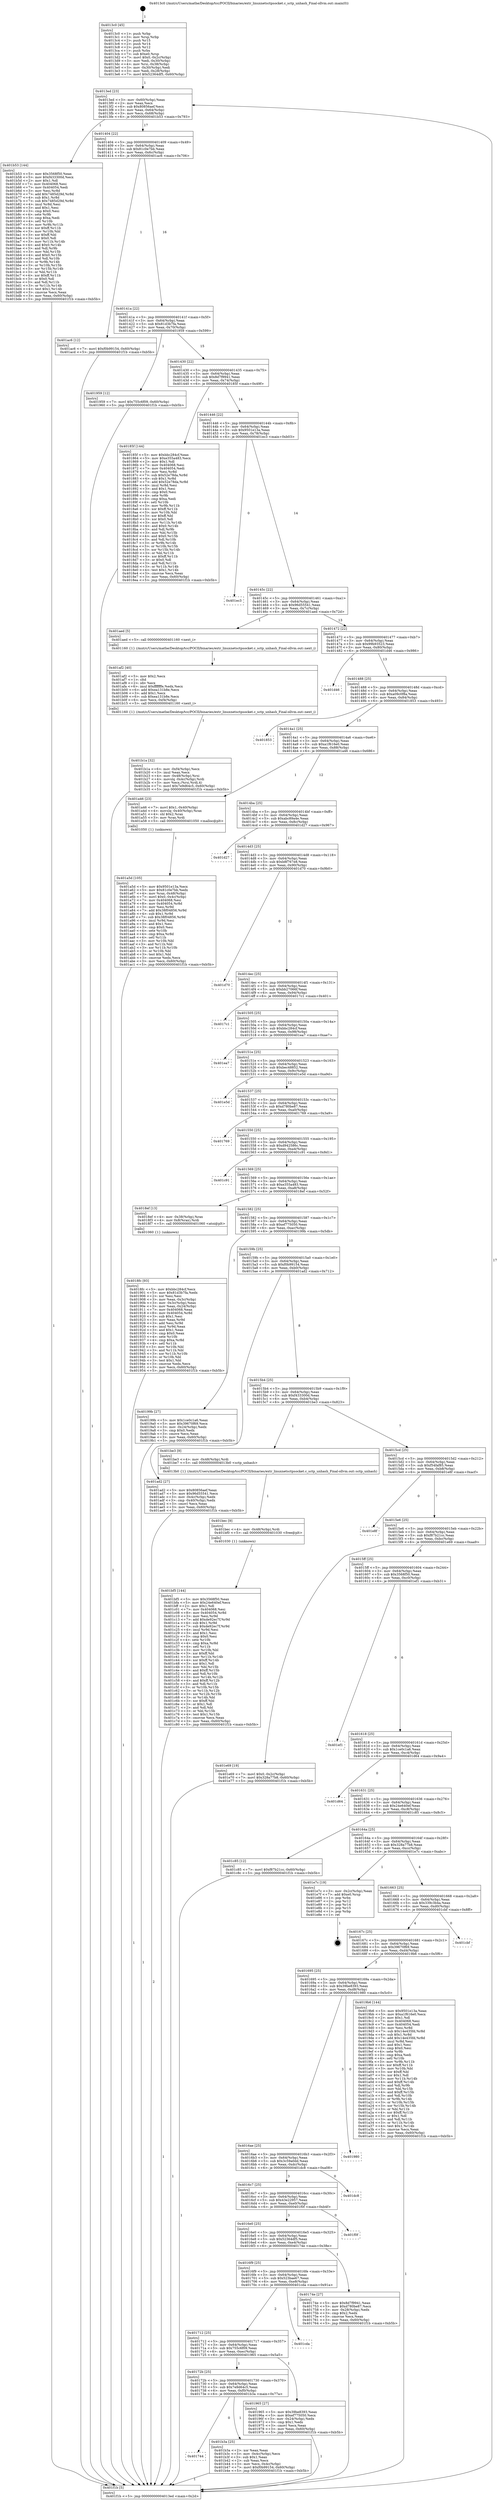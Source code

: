 digraph "0x4013c0" {
  label = "0x4013c0 (/mnt/c/Users/mathe/Desktop/tcc/POCII/binaries/extr_linuxnetsctpsocket.c_sctp_unhash_Final-ollvm.out::main(0))"
  labelloc = "t"
  node[shape=record]

  Entry [label="",width=0.3,height=0.3,shape=circle,fillcolor=black,style=filled]
  "0x4013ed" [label="{
     0x4013ed [23]\l
     | [instrs]\l
     &nbsp;&nbsp;0x4013ed \<+3\>: mov -0x60(%rbp),%eax\l
     &nbsp;&nbsp;0x4013f0 \<+2\>: mov %eax,%ecx\l
     &nbsp;&nbsp;0x4013f2 \<+6\>: sub $0x80856aef,%ecx\l
     &nbsp;&nbsp;0x4013f8 \<+3\>: mov %eax,-0x64(%rbp)\l
     &nbsp;&nbsp;0x4013fb \<+3\>: mov %ecx,-0x68(%rbp)\l
     &nbsp;&nbsp;0x4013fe \<+6\>: je 0000000000401b53 \<main+0x793\>\l
  }"]
  "0x401b53" [label="{
     0x401b53 [144]\l
     | [instrs]\l
     &nbsp;&nbsp;0x401b53 \<+5\>: mov $0x3568f50,%eax\l
     &nbsp;&nbsp;0x401b58 \<+5\>: mov $0xf433300d,%ecx\l
     &nbsp;&nbsp;0x401b5d \<+2\>: mov $0x1,%dl\l
     &nbsp;&nbsp;0x401b5f \<+7\>: mov 0x404068,%esi\l
     &nbsp;&nbsp;0x401b66 \<+7\>: mov 0x404054,%edi\l
     &nbsp;&nbsp;0x401b6d \<+3\>: mov %esi,%r8d\l
     &nbsp;&nbsp;0x401b70 \<+7\>: add $0x7485d29d,%r8d\l
     &nbsp;&nbsp;0x401b77 \<+4\>: sub $0x1,%r8d\l
     &nbsp;&nbsp;0x401b7b \<+7\>: sub $0x7485d29d,%r8d\l
     &nbsp;&nbsp;0x401b82 \<+4\>: imul %r8d,%esi\l
     &nbsp;&nbsp;0x401b86 \<+3\>: and $0x1,%esi\l
     &nbsp;&nbsp;0x401b89 \<+3\>: cmp $0x0,%esi\l
     &nbsp;&nbsp;0x401b8c \<+4\>: sete %r9b\l
     &nbsp;&nbsp;0x401b90 \<+3\>: cmp $0xa,%edi\l
     &nbsp;&nbsp;0x401b93 \<+4\>: setl %r10b\l
     &nbsp;&nbsp;0x401b97 \<+3\>: mov %r9b,%r11b\l
     &nbsp;&nbsp;0x401b9a \<+4\>: xor $0xff,%r11b\l
     &nbsp;&nbsp;0x401b9e \<+3\>: mov %r10b,%bl\l
     &nbsp;&nbsp;0x401ba1 \<+3\>: xor $0xff,%bl\l
     &nbsp;&nbsp;0x401ba4 \<+3\>: xor $0x0,%dl\l
     &nbsp;&nbsp;0x401ba7 \<+3\>: mov %r11b,%r14b\l
     &nbsp;&nbsp;0x401baa \<+4\>: and $0x0,%r14b\l
     &nbsp;&nbsp;0x401bae \<+3\>: and %dl,%r9b\l
     &nbsp;&nbsp;0x401bb1 \<+3\>: mov %bl,%r15b\l
     &nbsp;&nbsp;0x401bb4 \<+4\>: and $0x0,%r15b\l
     &nbsp;&nbsp;0x401bb8 \<+3\>: and %dl,%r10b\l
     &nbsp;&nbsp;0x401bbb \<+3\>: or %r9b,%r14b\l
     &nbsp;&nbsp;0x401bbe \<+3\>: or %r10b,%r15b\l
     &nbsp;&nbsp;0x401bc1 \<+3\>: xor %r15b,%r14b\l
     &nbsp;&nbsp;0x401bc4 \<+3\>: or %bl,%r11b\l
     &nbsp;&nbsp;0x401bc7 \<+4\>: xor $0xff,%r11b\l
     &nbsp;&nbsp;0x401bcb \<+3\>: or $0x0,%dl\l
     &nbsp;&nbsp;0x401bce \<+3\>: and %dl,%r11b\l
     &nbsp;&nbsp;0x401bd1 \<+3\>: or %r11b,%r14b\l
     &nbsp;&nbsp;0x401bd4 \<+4\>: test $0x1,%r14b\l
     &nbsp;&nbsp;0x401bd8 \<+3\>: cmovne %ecx,%eax\l
     &nbsp;&nbsp;0x401bdb \<+3\>: mov %eax,-0x60(%rbp)\l
     &nbsp;&nbsp;0x401bde \<+5\>: jmp 0000000000401f1b \<main+0xb5b\>\l
  }"]
  "0x401404" [label="{
     0x401404 [22]\l
     | [instrs]\l
     &nbsp;&nbsp;0x401404 \<+5\>: jmp 0000000000401409 \<main+0x49\>\l
     &nbsp;&nbsp;0x401409 \<+3\>: mov -0x64(%rbp),%eax\l
     &nbsp;&nbsp;0x40140c \<+5\>: sub $0x81c0e7bb,%eax\l
     &nbsp;&nbsp;0x401411 \<+3\>: mov %eax,-0x6c(%rbp)\l
     &nbsp;&nbsp;0x401414 \<+6\>: je 0000000000401ac6 \<main+0x706\>\l
  }"]
  Exit [label="",width=0.3,height=0.3,shape=circle,fillcolor=black,style=filled,peripheries=2]
  "0x401ac6" [label="{
     0x401ac6 [12]\l
     | [instrs]\l
     &nbsp;&nbsp;0x401ac6 \<+7\>: movl $0xf0b99154,-0x60(%rbp)\l
     &nbsp;&nbsp;0x401acd \<+5\>: jmp 0000000000401f1b \<main+0xb5b\>\l
  }"]
  "0x40141a" [label="{
     0x40141a [22]\l
     | [instrs]\l
     &nbsp;&nbsp;0x40141a \<+5\>: jmp 000000000040141f \<main+0x5f\>\l
     &nbsp;&nbsp;0x40141f \<+3\>: mov -0x64(%rbp),%eax\l
     &nbsp;&nbsp;0x401422 \<+5\>: sub $0x81d3b7fa,%eax\l
     &nbsp;&nbsp;0x401427 \<+3\>: mov %eax,-0x70(%rbp)\l
     &nbsp;&nbsp;0x40142a \<+6\>: je 0000000000401959 \<main+0x599\>\l
  }"]
  "0x401bf5" [label="{
     0x401bf5 [144]\l
     | [instrs]\l
     &nbsp;&nbsp;0x401bf5 \<+5\>: mov $0x3568f50,%eax\l
     &nbsp;&nbsp;0x401bfa \<+5\>: mov $0x24e640ef,%ecx\l
     &nbsp;&nbsp;0x401bff \<+2\>: mov $0x1,%dl\l
     &nbsp;&nbsp;0x401c01 \<+7\>: mov 0x404068,%esi\l
     &nbsp;&nbsp;0x401c08 \<+8\>: mov 0x404054,%r8d\l
     &nbsp;&nbsp;0x401c10 \<+3\>: mov %esi,%r9d\l
     &nbsp;&nbsp;0x401c13 \<+7\>: add $0xde92ec7f,%r9d\l
     &nbsp;&nbsp;0x401c1a \<+4\>: sub $0x1,%r9d\l
     &nbsp;&nbsp;0x401c1e \<+7\>: sub $0xde92ec7f,%r9d\l
     &nbsp;&nbsp;0x401c25 \<+4\>: imul %r9d,%esi\l
     &nbsp;&nbsp;0x401c29 \<+3\>: and $0x1,%esi\l
     &nbsp;&nbsp;0x401c2c \<+3\>: cmp $0x0,%esi\l
     &nbsp;&nbsp;0x401c2f \<+4\>: sete %r10b\l
     &nbsp;&nbsp;0x401c33 \<+4\>: cmp $0xa,%r8d\l
     &nbsp;&nbsp;0x401c37 \<+4\>: setl %r11b\l
     &nbsp;&nbsp;0x401c3b \<+3\>: mov %r10b,%bl\l
     &nbsp;&nbsp;0x401c3e \<+3\>: xor $0xff,%bl\l
     &nbsp;&nbsp;0x401c41 \<+3\>: mov %r11b,%r14b\l
     &nbsp;&nbsp;0x401c44 \<+4\>: xor $0xff,%r14b\l
     &nbsp;&nbsp;0x401c48 \<+3\>: xor $0x1,%dl\l
     &nbsp;&nbsp;0x401c4b \<+3\>: mov %bl,%r15b\l
     &nbsp;&nbsp;0x401c4e \<+4\>: and $0xff,%r15b\l
     &nbsp;&nbsp;0x401c52 \<+3\>: and %dl,%r10b\l
     &nbsp;&nbsp;0x401c55 \<+3\>: mov %r14b,%r12b\l
     &nbsp;&nbsp;0x401c58 \<+4\>: and $0xff,%r12b\l
     &nbsp;&nbsp;0x401c5c \<+3\>: and %dl,%r11b\l
     &nbsp;&nbsp;0x401c5f \<+3\>: or %r10b,%r15b\l
     &nbsp;&nbsp;0x401c62 \<+3\>: or %r11b,%r12b\l
     &nbsp;&nbsp;0x401c65 \<+3\>: xor %r12b,%r15b\l
     &nbsp;&nbsp;0x401c68 \<+3\>: or %r14b,%bl\l
     &nbsp;&nbsp;0x401c6b \<+3\>: xor $0xff,%bl\l
     &nbsp;&nbsp;0x401c6e \<+3\>: or $0x1,%dl\l
     &nbsp;&nbsp;0x401c71 \<+2\>: and %dl,%bl\l
     &nbsp;&nbsp;0x401c73 \<+3\>: or %bl,%r15b\l
     &nbsp;&nbsp;0x401c76 \<+4\>: test $0x1,%r15b\l
     &nbsp;&nbsp;0x401c7a \<+3\>: cmovne %ecx,%eax\l
     &nbsp;&nbsp;0x401c7d \<+3\>: mov %eax,-0x60(%rbp)\l
     &nbsp;&nbsp;0x401c80 \<+5\>: jmp 0000000000401f1b \<main+0xb5b\>\l
  }"]
  "0x401959" [label="{
     0x401959 [12]\l
     | [instrs]\l
     &nbsp;&nbsp;0x401959 \<+7\>: movl $0x755c6f09,-0x60(%rbp)\l
     &nbsp;&nbsp;0x401960 \<+5\>: jmp 0000000000401f1b \<main+0xb5b\>\l
  }"]
  "0x401430" [label="{
     0x401430 [22]\l
     | [instrs]\l
     &nbsp;&nbsp;0x401430 \<+5\>: jmp 0000000000401435 \<main+0x75\>\l
     &nbsp;&nbsp;0x401435 \<+3\>: mov -0x64(%rbp),%eax\l
     &nbsp;&nbsp;0x401438 \<+5\>: sub $0x8d7f9941,%eax\l
     &nbsp;&nbsp;0x40143d \<+3\>: mov %eax,-0x74(%rbp)\l
     &nbsp;&nbsp;0x401440 \<+6\>: je 000000000040185f \<main+0x49f\>\l
  }"]
  "0x401bec" [label="{
     0x401bec [9]\l
     | [instrs]\l
     &nbsp;&nbsp;0x401bec \<+4\>: mov -0x48(%rbp),%rdi\l
     &nbsp;&nbsp;0x401bf0 \<+5\>: call 0000000000401030 \<free@plt\>\l
     | [calls]\l
     &nbsp;&nbsp;0x401030 \{1\} (unknown)\l
  }"]
  "0x40185f" [label="{
     0x40185f [144]\l
     | [instrs]\l
     &nbsp;&nbsp;0x40185f \<+5\>: mov $0xbbc284cf,%eax\l
     &nbsp;&nbsp;0x401864 \<+5\>: mov $0xe355a483,%ecx\l
     &nbsp;&nbsp;0x401869 \<+2\>: mov $0x1,%dl\l
     &nbsp;&nbsp;0x40186b \<+7\>: mov 0x404068,%esi\l
     &nbsp;&nbsp;0x401872 \<+7\>: mov 0x404054,%edi\l
     &nbsp;&nbsp;0x401879 \<+3\>: mov %esi,%r8d\l
     &nbsp;&nbsp;0x40187c \<+7\>: sub $0x52e78da,%r8d\l
     &nbsp;&nbsp;0x401883 \<+4\>: sub $0x1,%r8d\l
     &nbsp;&nbsp;0x401887 \<+7\>: add $0x52e78da,%r8d\l
     &nbsp;&nbsp;0x40188e \<+4\>: imul %r8d,%esi\l
     &nbsp;&nbsp;0x401892 \<+3\>: and $0x1,%esi\l
     &nbsp;&nbsp;0x401895 \<+3\>: cmp $0x0,%esi\l
     &nbsp;&nbsp;0x401898 \<+4\>: sete %r9b\l
     &nbsp;&nbsp;0x40189c \<+3\>: cmp $0xa,%edi\l
     &nbsp;&nbsp;0x40189f \<+4\>: setl %r10b\l
     &nbsp;&nbsp;0x4018a3 \<+3\>: mov %r9b,%r11b\l
     &nbsp;&nbsp;0x4018a6 \<+4\>: xor $0xff,%r11b\l
     &nbsp;&nbsp;0x4018aa \<+3\>: mov %r10b,%bl\l
     &nbsp;&nbsp;0x4018ad \<+3\>: xor $0xff,%bl\l
     &nbsp;&nbsp;0x4018b0 \<+3\>: xor $0x0,%dl\l
     &nbsp;&nbsp;0x4018b3 \<+3\>: mov %r11b,%r14b\l
     &nbsp;&nbsp;0x4018b6 \<+4\>: and $0x0,%r14b\l
     &nbsp;&nbsp;0x4018ba \<+3\>: and %dl,%r9b\l
     &nbsp;&nbsp;0x4018bd \<+3\>: mov %bl,%r15b\l
     &nbsp;&nbsp;0x4018c0 \<+4\>: and $0x0,%r15b\l
     &nbsp;&nbsp;0x4018c4 \<+3\>: and %dl,%r10b\l
     &nbsp;&nbsp;0x4018c7 \<+3\>: or %r9b,%r14b\l
     &nbsp;&nbsp;0x4018ca \<+3\>: or %r10b,%r15b\l
     &nbsp;&nbsp;0x4018cd \<+3\>: xor %r15b,%r14b\l
     &nbsp;&nbsp;0x4018d0 \<+3\>: or %bl,%r11b\l
     &nbsp;&nbsp;0x4018d3 \<+4\>: xor $0xff,%r11b\l
     &nbsp;&nbsp;0x4018d7 \<+3\>: or $0x0,%dl\l
     &nbsp;&nbsp;0x4018da \<+3\>: and %dl,%r11b\l
     &nbsp;&nbsp;0x4018dd \<+3\>: or %r11b,%r14b\l
     &nbsp;&nbsp;0x4018e0 \<+4\>: test $0x1,%r14b\l
     &nbsp;&nbsp;0x4018e4 \<+3\>: cmovne %ecx,%eax\l
     &nbsp;&nbsp;0x4018e7 \<+3\>: mov %eax,-0x60(%rbp)\l
     &nbsp;&nbsp;0x4018ea \<+5\>: jmp 0000000000401f1b \<main+0xb5b\>\l
  }"]
  "0x401446" [label="{
     0x401446 [22]\l
     | [instrs]\l
     &nbsp;&nbsp;0x401446 \<+5\>: jmp 000000000040144b \<main+0x8b\>\l
     &nbsp;&nbsp;0x40144b \<+3\>: mov -0x64(%rbp),%eax\l
     &nbsp;&nbsp;0x40144e \<+5\>: sub $0x9501e13a,%eax\l
     &nbsp;&nbsp;0x401453 \<+3\>: mov %eax,-0x78(%rbp)\l
     &nbsp;&nbsp;0x401456 \<+6\>: je 0000000000401ec3 \<main+0xb03\>\l
  }"]
  "0x401744" [label="{
     0x401744\l
  }", style=dashed]
  "0x401ec3" [label="{
     0x401ec3\l
  }", style=dashed]
  "0x40145c" [label="{
     0x40145c [22]\l
     | [instrs]\l
     &nbsp;&nbsp;0x40145c \<+5\>: jmp 0000000000401461 \<main+0xa1\>\l
     &nbsp;&nbsp;0x401461 \<+3\>: mov -0x64(%rbp),%eax\l
     &nbsp;&nbsp;0x401464 \<+5\>: sub $0x96d55541,%eax\l
     &nbsp;&nbsp;0x401469 \<+3\>: mov %eax,-0x7c(%rbp)\l
     &nbsp;&nbsp;0x40146c \<+6\>: je 0000000000401aed \<main+0x72d\>\l
  }"]
  "0x401b3a" [label="{
     0x401b3a [25]\l
     | [instrs]\l
     &nbsp;&nbsp;0x401b3a \<+2\>: xor %eax,%eax\l
     &nbsp;&nbsp;0x401b3c \<+3\>: mov -0x4c(%rbp),%ecx\l
     &nbsp;&nbsp;0x401b3f \<+3\>: sub $0x1,%eax\l
     &nbsp;&nbsp;0x401b42 \<+2\>: sub %eax,%ecx\l
     &nbsp;&nbsp;0x401b44 \<+3\>: mov %ecx,-0x4c(%rbp)\l
     &nbsp;&nbsp;0x401b47 \<+7\>: movl $0xf0b99154,-0x60(%rbp)\l
     &nbsp;&nbsp;0x401b4e \<+5\>: jmp 0000000000401f1b \<main+0xb5b\>\l
  }"]
  "0x401aed" [label="{
     0x401aed [5]\l
     | [instrs]\l
     &nbsp;&nbsp;0x401aed \<+5\>: call 0000000000401160 \<next_i\>\l
     | [calls]\l
     &nbsp;&nbsp;0x401160 \{1\} (/mnt/c/Users/mathe/Desktop/tcc/POCII/binaries/extr_linuxnetsctpsocket.c_sctp_unhash_Final-ollvm.out::next_i)\l
  }"]
  "0x401472" [label="{
     0x401472 [22]\l
     | [instrs]\l
     &nbsp;&nbsp;0x401472 \<+5\>: jmp 0000000000401477 \<main+0xb7\>\l
     &nbsp;&nbsp;0x401477 \<+3\>: mov -0x64(%rbp),%eax\l
     &nbsp;&nbsp;0x40147a \<+5\>: sub $0x99b93523,%eax\l
     &nbsp;&nbsp;0x40147f \<+3\>: mov %eax,-0x80(%rbp)\l
     &nbsp;&nbsp;0x401482 \<+6\>: je 0000000000401d46 \<main+0x986\>\l
  }"]
  "0x401b1a" [label="{
     0x401b1a [32]\l
     | [instrs]\l
     &nbsp;&nbsp;0x401b1a \<+6\>: mov -0xf4(%rbp),%ecx\l
     &nbsp;&nbsp;0x401b20 \<+3\>: imul %eax,%ecx\l
     &nbsp;&nbsp;0x401b23 \<+4\>: mov -0x48(%rbp),%rsi\l
     &nbsp;&nbsp;0x401b27 \<+4\>: movslq -0x4c(%rbp),%rdi\l
     &nbsp;&nbsp;0x401b2b \<+3\>: mov %ecx,(%rsi,%rdi,4)\l
     &nbsp;&nbsp;0x401b2e \<+7\>: movl $0x7e9d64c5,-0x60(%rbp)\l
     &nbsp;&nbsp;0x401b35 \<+5\>: jmp 0000000000401f1b \<main+0xb5b\>\l
  }"]
  "0x401d46" [label="{
     0x401d46\l
  }", style=dashed]
  "0x401488" [label="{
     0x401488 [25]\l
     | [instrs]\l
     &nbsp;&nbsp;0x401488 \<+5\>: jmp 000000000040148d \<main+0xcd\>\l
     &nbsp;&nbsp;0x40148d \<+3\>: mov -0x64(%rbp),%eax\l
     &nbsp;&nbsp;0x401490 \<+5\>: sub $0xa09c0f8a,%eax\l
     &nbsp;&nbsp;0x401495 \<+6\>: mov %eax,-0x84(%rbp)\l
     &nbsp;&nbsp;0x40149b \<+6\>: je 0000000000401853 \<main+0x493\>\l
  }"]
  "0x401af2" [label="{
     0x401af2 [40]\l
     | [instrs]\l
     &nbsp;&nbsp;0x401af2 \<+5\>: mov $0x2,%ecx\l
     &nbsp;&nbsp;0x401af7 \<+1\>: cltd\l
     &nbsp;&nbsp;0x401af8 \<+2\>: idiv %ecx\l
     &nbsp;&nbsp;0x401afa \<+6\>: imul $0xfffffffe,%edx,%ecx\l
     &nbsp;&nbsp;0x401b00 \<+6\>: add $0xea131b8e,%ecx\l
     &nbsp;&nbsp;0x401b06 \<+3\>: add $0x1,%ecx\l
     &nbsp;&nbsp;0x401b09 \<+6\>: sub $0xea131b8e,%ecx\l
     &nbsp;&nbsp;0x401b0f \<+6\>: mov %ecx,-0xf4(%rbp)\l
     &nbsp;&nbsp;0x401b15 \<+5\>: call 0000000000401160 \<next_i\>\l
     | [calls]\l
     &nbsp;&nbsp;0x401160 \{1\} (/mnt/c/Users/mathe/Desktop/tcc/POCII/binaries/extr_linuxnetsctpsocket.c_sctp_unhash_Final-ollvm.out::next_i)\l
  }"]
  "0x401853" [label="{
     0x401853\l
  }", style=dashed]
  "0x4014a1" [label="{
     0x4014a1 [25]\l
     | [instrs]\l
     &nbsp;&nbsp;0x4014a1 \<+5\>: jmp 00000000004014a6 \<main+0xe6\>\l
     &nbsp;&nbsp;0x4014a6 \<+3\>: mov -0x64(%rbp),%eax\l
     &nbsp;&nbsp;0x4014a9 \<+5\>: sub $0xa1f616e0,%eax\l
     &nbsp;&nbsp;0x4014ae \<+6\>: mov %eax,-0x88(%rbp)\l
     &nbsp;&nbsp;0x4014b4 \<+6\>: je 0000000000401a46 \<main+0x686\>\l
  }"]
  "0x401a5d" [label="{
     0x401a5d [105]\l
     | [instrs]\l
     &nbsp;&nbsp;0x401a5d \<+5\>: mov $0x9501e13a,%ecx\l
     &nbsp;&nbsp;0x401a62 \<+5\>: mov $0x81c0e7bb,%edx\l
     &nbsp;&nbsp;0x401a67 \<+4\>: mov %rax,-0x48(%rbp)\l
     &nbsp;&nbsp;0x401a6b \<+7\>: movl $0x0,-0x4c(%rbp)\l
     &nbsp;&nbsp;0x401a72 \<+7\>: mov 0x404068,%esi\l
     &nbsp;&nbsp;0x401a79 \<+8\>: mov 0x404054,%r8d\l
     &nbsp;&nbsp;0x401a81 \<+3\>: mov %esi,%r9d\l
     &nbsp;&nbsp;0x401a84 \<+7\>: add $0x38f04856,%r9d\l
     &nbsp;&nbsp;0x401a8b \<+4\>: sub $0x1,%r9d\l
     &nbsp;&nbsp;0x401a8f \<+7\>: sub $0x38f04856,%r9d\l
     &nbsp;&nbsp;0x401a96 \<+4\>: imul %r9d,%esi\l
     &nbsp;&nbsp;0x401a9a \<+3\>: and $0x1,%esi\l
     &nbsp;&nbsp;0x401a9d \<+3\>: cmp $0x0,%esi\l
     &nbsp;&nbsp;0x401aa0 \<+4\>: sete %r10b\l
     &nbsp;&nbsp;0x401aa4 \<+4\>: cmp $0xa,%r8d\l
     &nbsp;&nbsp;0x401aa8 \<+4\>: setl %r11b\l
     &nbsp;&nbsp;0x401aac \<+3\>: mov %r10b,%bl\l
     &nbsp;&nbsp;0x401aaf \<+3\>: and %r11b,%bl\l
     &nbsp;&nbsp;0x401ab2 \<+3\>: xor %r11b,%r10b\l
     &nbsp;&nbsp;0x401ab5 \<+3\>: or %r10b,%bl\l
     &nbsp;&nbsp;0x401ab8 \<+3\>: test $0x1,%bl\l
     &nbsp;&nbsp;0x401abb \<+3\>: cmovne %edx,%ecx\l
     &nbsp;&nbsp;0x401abe \<+3\>: mov %ecx,-0x60(%rbp)\l
     &nbsp;&nbsp;0x401ac1 \<+5\>: jmp 0000000000401f1b \<main+0xb5b\>\l
  }"]
  "0x401a46" [label="{
     0x401a46 [23]\l
     | [instrs]\l
     &nbsp;&nbsp;0x401a46 \<+7\>: movl $0x1,-0x40(%rbp)\l
     &nbsp;&nbsp;0x401a4d \<+4\>: movslq -0x40(%rbp),%rax\l
     &nbsp;&nbsp;0x401a51 \<+4\>: shl $0x2,%rax\l
     &nbsp;&nbsp;0x401a55 \<+3\>: mov %rax,%rdi\l
     &nbsp;&nbsp;0x401a58 \<+5\>: call 0000000000401050 \<malloc@plt\>\l
     | [calls]\l
     &nbsp;&nbsp;0x401050 \{1\} (unknown)\l
  }"]
  "0x4014ba" [label="{
     0x4014ba [25]\l
     | [instrs]\l
     &nbsp;&nbsp;0x4014ba \<+5\>: jmp 00000000004014bf \<main+0xff\>\l
     &nbsp;&nbsp;0x4014bf \<+3\>: mov -0x64(%rbp),%eax\l
     &nbsp;&nbsp;0x4014c2 \<+5\>: sub $0xabc89a4e,%eax\l
     &nbsp;&nbsp;0x4014c7 \<+6\>: mov %eax,-0x8c(%rbp)\l
     &nbsp;&nbsp;0x4014cd \<+6\>: je 0000000000401d27 \<main+0x967\>\l
  }"]
  "0x40172b" [label="{
     0x40172b [25]\l
     | [instrs]\l
     &nbsp;&nbsp;0x40172b \<+5\>: jmp 0000000000401730 \<main+0x370\>\l
     &nbsp;&nbsp;0x401730 \<+3\>: mov -0x64(%rbp),%eax\l
     &nbsp;&nbsp;0x401733 \<+5\>: sub $0x7e9d64c5,%eax\l
     &nbsp;&nbsp;0x401738 \<+6\>: mov %eax,-0xf0(%rbp)\l
     &nbsp;&nbsp;0x40173e \<+6\>: je 0000000000401b3a \<main+0x77a\>\l
  }"]
  "0x401d27" [label="{
     0x401d27\l
  }", style=dashed]
  "0x4014d3" [label="{
     0x4014d3 [25]\l
     | [instrs]\l
     &nbsp;&nbsp;0x4014d3 \<+5\>: jmp 00000000004014d8 \<main+0x118\>\l
     &nbsp;&nbsp;0x4014d8 \<+3\>: mov -0x64(%rbp),%eax\l
     &nbsp;&nbsp;0x4014db \<+5\>: sub $0xb8f767e8,%eax\l
     &nbsp;&nbsp;0x4014e0 \<+6\>: mov %eax,-0x90(%rbp)\l
     &nbsp;&nbsp;0x4014e6 \<+6\>: je 0000000000401d70 \<main+0x9b0\>\l
  }"]
  "0x401965" [label="{
     0x401965 [27]\l
     | [instrs]\l
     &nbsp;&nbsp;0x401965 \<+5\>: mov $0x39be8393,%eax\l
     &nbsp;&nbsp;0x40196a \<+5\>: mov $0xef775050,%ecx\l
     &nbsp;&nbsp;0x40196f \<+3\>: mov -0x24(%rbp),%edx\l
     &nbsp;&nbsp;0x401972 \<+3\>: cmp $0x1,%edx\l
     &nbsp;&nbsp;0x401975 \<+3\>: cmovl %ecx,%eax\l
     &nbsp;&nbsp;0x401978 \<+3\>: mov %eax,-0x60(%rbp)\l
     &nbsp;&nbsp;0x40197b \<+5\>: jmp 0000000000401f1b \<main+0xb5b\>\l
  }"]
  "0x401d70" [label="{
     0x401d70\l
  }", style=dashed]
  "0x4014ec" [label="{
     0x4014ec [25]\l
     | [instrs]\l
     &nbsp;&nbsp;0x4014ec \<+5\>: jmp 00000000004014f1 \<main+0x131\>\l
     &nbsp;&nbsp;0x4014f1 \<+3\>: mov -0x64(%rbp),%eax\l
     &nbsp;&nbsp;0x4014f4 \<+5\>: sub $0xbb27066f,%eax\l
     &nbsp;&nbsp;0x4014f9 \<+6\>: mov %eax,-0x94(%rbp)\l
     &nbsp;&nbsp;0x4014ff \<+6\>: je 00000000004017c1 \<main+0x401\>\l
  }"]
  "0x401712" [label="{
     0x401712 [25]\l
     | [instrs]\l
     &nbsp;&nbsp;0x401712 \<+5\>: jmp 0000000000401717 \<main+0x357\>\l
     &nbsp;&nbsp;0x401717 \<+3\>: mov -0x64(%rbp),%eax\l
     &nbsp;&nbsp;0x40171a \<+5\>: sub $0x755c6f09,%eax\l
     &nbsp;&nbsp;0x40171f \<+6\>: mov %eax,-0xec(%rbp)\l
     &nbsp;&nbsp;0x401725 \<+6\>: je 0000000000401965 \<main+0x5a5\>\l
  }"]
  "0x4017c1" [label="{
     0x4017c1\l
  }", style=dashed]
  "0x401505" [label="{
     0x401505 [25]\l
     | [instrs]\l
     &nbsp;&nbsp;0x401505 \<+5\>: jmp 000000000040150a \<main+0x14a\>\l
     &nbsp;&nbsp;0x40150a \<+3\>: mov -0x64(%rbp),%eax\l
     &nbsp;&nbsp;0x40150d \<+5\>: sub $0xbbc284cf,%eax\l
     &nbsp;&nbsp;0x401512 \<+6\>: mov %eax,-0x98(%rbp)\l
     &nbsp;&nbsp;0x401518 \<+6\>: je 0000000000401ea7 \<main+0xae7\>\l
  }"]
  "0x401cda" [label="{
     0x401cda\l
  }", style=dashed]
  "0x401ea7" [label="{
     0x401ea7\l
  }", style=dashed]
  "0x40151e" [label="{
     0x40151e [25]\l
     | [instrs]\l
     &nbsp;&nbsp;0x40151e \<+5\>: jmp 0000000000401523 \<main+0x163\>\l
     &nbsp;&nbsp;0x401523 \<+3\>: mov -0x64(%rbp),%eax\l
     &nbsp;&nbsp;0x401526 \<+5\>: sub $0xbec48852,%eax\l
     &nbsp;&nbsp;0x40152b \<+6\>: mov %eax,-0x9c(%rbp)\l
     &nbsp;&nbsp;0x401531 \<+6\>: je 0000000000401e5d \<main+0xa9d\>\l
  }"]
  "0x4018fc" [label="{
     0x4018fc [93]\l
     | [instrs]\l
     &nbsp;&nbsp;0x4018fc \<+5\>: mov $0xbbc284cf,%ecx\l
     &nbsp;&nbsp;0x401901 \<+5\>: mov $0x81d3b7fa,%edx\l
     &nbsp;&nbsp;0x401906 \<+2\>: xor %esi,%esi\l
     &nbsp;&nbsp;0x401908 \<+3\>: mov %eax,-0x3c(%rbp)\l
     &nbsp;&nbsp;0x40190b \<+3\>: mov -0x3c(%rbp),%eax\l
     &nbsp;&nbsp;0x40190e \<+3\>: mov %eax,-0x24(%rbp)\l
     &nbsp;&nbsp;0x401911 \<+7\>: mov 0x404068,%eax\l
     &nbsp;&nbsp;0x401918 \<+8\>: mov 0x404054,%r8d\l
     &nbsp;&nbsp;0x401920 \<+3\>: sub $0x1,%esi\l
     &nbsp;&nbsp;0x401923 \<+3\>: mov %eax,%r9d\l
     &nbsp;&nbsp;0x401926 \<+3\>: add %esi,%r9d\l
     &nbsp;&nbsp;0x401929 \<+4\>: imul %r9d,%eax\l
     &nbsp;&nbsp;0x40192d \<+3\>: and $0x1,%eax\l
     &nbsp;&nbsp;0x401930 \<+3\>: cmp $0x0,%eax\l
     &nbsp;&nbsp;0x401933 \<+4\>: sete %r10b\l
     &nbsp;&nbsp;0x401937 \<+4\>: cmp $0xa,%r8d\l
     &nbsp;&nbsp;0x40193b \<+4\>: setl %r11b\l
     &nbsp;&nbsp;0x40193f \<+3\>: mov %r10b,%bl\l
     &nbsp;&nbsp;0x401942 \<+3\>: and %r11b,%bl\l
     &nbsp;&nbsp;0x401945 \<+3\>: xor %r11b,%r10b\l
     &nbsp;&nbsp;0x401948 \<+3\>: or %r10b,%bl\l
     &nbsp;&nbsp;0x40194b \<+3\>: test $0x1,%bl\l
     &nbsp;&nbsp;0x40194e \<+3\>: cmovne %edx,%ecx\l
     &nbsp;&nbsp;0x401951 \<+3\>: mov %ecx,-0x60(%rbp)\l
     &nbsp;&nbsp;0x401954 \<+5\>: jmp 0000000000401f1b \<main+0xb5b\>\l
  }"]
  "0x401e5d" [label="{
     0x401e5d\l
  }", style=dashed]
  "0x401537" [label="{
     0x401537 [25]\l
     | [instrs]\l
     &nbsp;&nbsp;0x401537 \<+5\>: jmp 000000000040153c \<main+0x17c\>\l
     &nbsp;&nbsp;0x40153c \<+3\>: mov -0x64(%rbp),%eax\l
     &nbsp;&nbsp;0x40153f \<+5\>: sub $0xd780be87,%eax\l
     &nbsp;&nbsp;0x401544 \<+6\>: mov %eax,-0xa0(%rbp)\l
     &nbsp;&nbsp;0x40154a \<+6\>: je 0000000000401769 \<main+0x3a9\>\l
  }"]
  "0x4013c0" [label="{
     0x4013c0 [45]\l
     | [instrs]\l
     &nbsp;&nbsp;0x4013c0 \<+1\>: push %rbp\l
     &nbsp;&nbsp;0x4013c1 \<+3\>: mov %rsp,%rbp\l
     &nbsp;&nbsp;0x4013c4 \<+2\>: push %r15\l
     &nbsp;&nbsp;0x4013c6 \<+2\>: push %r14\l
     &nbsp;&nbsp;0x4013c8 \<+2\>: push %r12\l
     &nbsp;&nbsp;0x4013ca \<+1\>: push %rbx\l
     &nbsp;&nbsp;0x4013cb \<+7\>: sub $0xe0,%rsp\l
     &nbsp;&nbsp;0x4013d2 \<+7\>: movl $0x0,-0x2c(%rbp)\l
     &nbsp;&nbsp;0x4013d9 \<+3\>: mov %edi,-0x30(%rbp)\l
     &nbsp;&nbsp;0x4013dc \<+4\>: mov %rsi,-0x38(%rbp)\l
     &nbsp;&nbsp;0x4013e0 \<+3\>: mov -0x30(%rbp),%edi\l
     &nbsp;&nbsp;0x4013e3 \<+3\>: mov %edi,-0x28(%rbp)\l
     &nbsp;&nbsp;0x4013e6 \<+7\>: movl $0x52364df5,-0x60(%rbp)\l
  }"]
  "0x401769" [label="{
     0x401769\l
  }", style=dashed]
  "0x401550" [label="{
     0x401550 [25]\l
     | [instrs]\l
     &nbsp;&nbsp;0x401550 \<+5\>: jmp 0000000000401555 \<main+0x195\>\l
     &nbsp;&nbsp;0x401555 \<+3\>: mov -0x64(%rbp),%eax\l
     &nbsp;&nbsp;0x401558 \<+5\>: sub $0xd942586c,%eax\l
     &nbsp;&nbsp;0x40155d \<+6\>: mov %eax,-0xa4(%rbp)\l
     &nbsp;&nbsp;0x401563 \<+6\>: je 0000000000401c91 \<main+0x8d1\>\l
  }"]
  "0x401f1b" [label="{
     0x401f1b [5]\l
     | [instrs]\l
     &nbsp;&nbsp;0x401f1b \<+5\>: jmp 00000000004013ed \<main+0x2d\>\l
  }"]
  "0x401c91" [label="{
     0x401c91\l
  }", style=dashed]
  "0x401569" [label="{
     0x401569 [25]\l
     | [instrs]\l
     &nbsp;&nbsp;0x401569 \<+5\>: jmp 000000000040156e \<main+0x1ae\>\l
     &nbsp;&nbsp;0x40156e \<+3\>: mov -0x64(%rbp),%eax\l
     &nbsp;&nbsp;0x401571 \<+5\>: sub $0xe355a483,%eax\l
     &nbsp;&nbsp;0x401576 \<+6\>: mov %eax,-0xa8(%rbp)\l
     &nbsp;&nbsp;0x40157c \<+6\>: je 00000000004018ef \<main+0x52f\>\l
  }"]
  "0x4016f9" [label="{
     0x4016f9 [25]\l
     | [instrs]\l
     &nbsp;&nbsp;0x4016f9 \<+5\>: jmp 00000000004016fe \<main+0x33e\>\l
     &nbsp;&nbsp;0x4016fe \<+3\>: mov -0x64(%rbp),%eax\l
     &nbsp;&nbsp;0x401701 \<+5\>: sub $0x523bae67,%eax\l
     &nbsp;&nbsp;0x401706 \<+6\>: mov %eax,-0xe8(%rbp)\l
     &nbsp;&nbsp;0x40170c \<+6\>: je 0000000000401cda \<main+0x91a\>\l
  }"]
  "0x4018ef" [label="{
     0x4018ef [13]\l
     | [instrs]\l
     &nbsp;&nbsp;0x4018ef \<+4\>: mov -0x38(%rbp),%rax\l
     &nbsp;&nbsp;0x4018f3 \<+4\>: mov 0x8(%rax),%rdi\l
     &nbsp;&nbsp;0x4018f7 \<+5\>: call 0000000000401060 \<atoi@plt\>\l
     | [calls]\l
     &nbsp;&nbsp;0x401060 \{1\} (unknown)\l
  }"]
  "0x401582" [label="{
     0x401582 [25]\l
     | [instrs]\l
     &nbsp;&nbsp;0x401582 \<+5\>: jmp 0000000000401587 \<main+0x1c7\>\l
     &nbsp;&nbsp;0x401587 \<+3\>: mov -0x64(%rbp),%eax\l
     &nbsp;&nbsp;0x40158a \<+5\>: sub $0xef775050,%eax\l
     &nbsp;&nbsp;0x40158f \<+6\>: mov %eax,-0xac(%rbp)\l
     &nbsp;&nbsp;0x401595 \<+6\>: je 000000000040199b \<main+0x5db\>\l
  }"]
  "0x40174e" [label="{
     0x40174e [27]\l
     | [instrs]\l
     &nbsp;&nbsp;0x40174e \<+5\>: mov $0x8d7f9941,%eax\l
     &nbsp;&nbsp;0x401753 \<+5\>: mov $0xd780be87,%ecx\l
     &nbsp;&nbsp;0x401758 \<+3\>: mov -0x28(%rbp),%edx\l
     &nbsp;&nbsp;0x40175b \<+3\>: cmp $0x2,%edx\l
     &nbsp;&nbsp;0x40175e \<+3\>: cmovne %ecx,%eax\l
     &nbsp;&nbsp;0x401761 \<+3\>: mov %eax,-0x60(%rbp)\l
     &nbsp;&nbsp;0x401764 \<+5\>: jmp 0000000000401f1b \<main+0xb5b\>\l
  }"]
  "0x40199b" [label="{
     0x40199b [27]\l
     | [instrs]\l
     &nbsp;&nbsp;0x40199b \<+5\>: mov $0x1ce0c1a6,%eax\l
     &nbsp;&nbsp;0x4019a0 \<+5\>: mov $0x39670f69,%ecx\l
     &nbsp;&nbsp;0x4019a5 \<+3\>: mov -0x24(%rbp),%edx\l
     &nbsp;&nbsp;0x4019a8 \<+3\>: cmp $0x0,%edx\l
     &nbsp;&nbsp;0x4019ab \<+3\>: cmove %ecx,%eax\l
     &nbsp;&nbsp;0x4019ae \<+3\>: mov %eax,-0x60(%rbp)\l
     &nbsp;&nbsp;0x4019b1 \<+5\>: jmp 0000000000401f1b \<main+0xb5b\>\l
  }"]
  "0x40159b" [label="{
     0x40159b [25]\l
     | [instrs]\l
     &nbsp;&nbsp;0x40159b \<+5\>: jmp 00000000004015a0 \<main+0x1e0\>\l
     &nbsp;&nbsp;0x4015a0 \<+3\>: mov -0x64(%rbp),%eax\l
     &nbsp;&nbsp;0x4015a3 \<+5\>: sub $0xf0b99154,%eax\l
     &nbsp;&nbsp;0x4015a8 \<+6\>: mov %eax,-0xb0(%rbp)\l
     &nbsp;&nbsp;0x4015ae \<+6\>: je 0000000000401ad2 \<main+0x712\>\l
  }"]
  "0x4016e0" [label="{
     0x4016e0 [25]\l
     | [instrs]\l
     &nbsp;&nbsp;0x4016e0 \<+5\>: jmp 00000000004016e5 \<main+0x325\>\l
     &nbsp;&nbsp;0x4016e5 \<+3\>: mov -0x64(%rbp),%eax\l
     &nbsp;&nbsp;0x4016e8 \<+5\>: sub $0x52364df5,%eax\l
     &nbsp;&nbsp;0x4016ed \<+6\>: mov %eax,-0xe4(%rbp)\l
     &nbsp;&nbsp;0x4016f3 \<+6\>: je 000000000040174e \<main+0x38e\>\l
  }"]
  "0x401ad2" [label="{
     0x401ad2 [27]\l
     | [instrs]\l
     &nbsp;&nbsp;0x401ad2 \<+5\>: mov $0x80856aef,%eax\l
     &nbsp;&nbsp;0x401ad7 \<+5\>: mov $0x96d55541,%ecx\l
     &nbsp;&nbsp;0x401adc \<+3\>: mov -0x4c(%rbp),%edx\l
     &nbsp;&nbsp;0x401adf \<+3\>: cmp -0x40(%rbp),%edx\l
     &nbsp;&nbsp;0x401ae2 \<+3\>: cmovl %ecx,%eax\l
     &nbsp;&nbsp;0x401ae5 \<+3\>: mov %eax,-0x60(%rbp)\l
     &nbsp;&nbsp;0x401ae8 \<+5\>: jmp 0000000000401f1b \<main+0xb5b\>\l
  }"]
  "0x4015b4" [label="{
     0x4015b4 [25]\l
     | [instrs]\l
     &nbsp;&nbsp;0x4015b4 \<+5\>: jmp 00000000004015b9 \<main+0x1f9\>\l
     &nbsp;&nbsp;0x4015b9 \<+3\>: mov -0x64(%rbp),%eax\l
     &nbsp;&nbsp;0x4015bc \<+5\>: sub $0xf433300d,%eax\l
     &nbsp;&nbsp;0x4015c1 \<+6\>: mov %eax,-0xb4(%rbp)\l
     &nbsp;&nbsp;0x4015c7 \<+6\>: je 0000000000401be3 \<main+0x823\>\l
  }"]
  "0x401f0f" [label="{
     0x401f0f\l
  }", style=dashed]
  "0x401be3" [label="{
     0x401be3 [9]\l
     | [instrs]\l
     &nbsp;&nbsp;0x401be3 \<+4\>: mov -0x48(%rbp),%rdi\l
     &nbsp;&nbsp;0x401be7 \<+5\>: call 00000000004013b0 \<sctp_unhash\>\l
     | [calls]\l
     &nbsp;&nbsp;0x4013b0 \{1\} (/mnt/c/Users/mathe/Desktop/tcc/POCII/binaries/extr_linuxnetsctpsocket.c_sctp_unhash_Final-ollvm.out::sctp_unhash)\l
  }"]
  "0x4015cd" [label="{
     0x4015cd [25]\l
     | [instrs]\l
     &nbsp;&nbsp;0x4015cd \<+5\>: jmp 00000000004015d2 \<main+0x212\>\l
     &nbsp;&nbsp;0x4015d2 \<+3\>: mov -0x64(%rbp),%eax\l
     &nbsp;&nbsp;0x4015d5 \<+5\>: sub $0xf54faf85,%eax\l
     &nbsp;&nbsp;0x4015da \<+6\>: mov %eax,-0xb8(%rbp)\l
     &nbsp;&nbsp;0x4015e0 \<+6\>: je 0000000000401e8f \<main+0xacf\>\l
  }"]
  "0x4016c7" [label="{
     0x4016c7 [25]\l
     | [instrs]\l
     &nbsp;&nbsp;0x4016c7 \<+5\>: jmp 00000000004016cc \<main+0x30c\>\l
     &nbsp;&nbsp;0x4016cc \<+3\>: mov -0x64(%rbp),%eax\l
     &nbsp;&nbsp;0x4016cf \<+5\>: sub $0x43e22957,%eax\l
     &nbsp;&nbsp;0x4016d4 \<+6\>: mov %eax,-0xe0(%rbp)\l
     &nbsp;&nbsp;0x4016da \<+6\>: je 0000000000401f0f \<main+0xb4f\>\l
  }"]
  "0x401e8f" [label="{
     0x401e8f\l
  }", style=dashed]
  "0x4015e6" [label="{
     0x4015e6 [25]\l
     | [instrs]\l
     &nbsp;&nbsp;0x4015e6 \<+5\>: jmp 00000000004015eb \<main+0x22b\>\l
     &nbsp;&nbsp;0x4015eb \<+3\>: mov -0x64(%rbp),%eax\l
     &nbsp;&nbsp;0x4015ee \<+5\>: sub $0xf87b21cc,%eax\l
     &nbsp;&nbsp;0x4015f3 \<+6\>: mov %eax,-0xbc(%rbp)\l
     &nbsp;&nbsp;0x4015f9 \<+6\>: je 0000000000401e69 \<main+0xaa9\>\l
  }"]
  "0x401dc8" [label="{
     0x401dc8\l
  }", style=dashed]
  "0x401e69" [label="{
     0x401e69 [19]\l
     | [instrs]\l
     &nbsp;&nbsp;0x401e69 \<+7\>: movl $0x0,-0x2c(%rbp)\l
     &nbsp;&nbsp;0x401e70 \<+7\>: movl $0x328a77b8,-0x60(%rbp)\l
     &nbsp;&nbsp;0x401e77 \<+5\>: jmp 0000000000401f1b \<main+0xb5b\>\l
  }"]
  "0x4015ff" [label="{
     0x4015ff [25]\l
     | [instrs]\l
     &nbsp;&nbsp;0x4015ff \<+5\>: jmp 0000000000401604 \<main+0x244\>\l
     &nbsp;&nbsp;0x401604 \<+3\>: mov -0x64(%rbp),%eax\l
     &nbsp;&nbsp;0x401607 \<+5\>: sub $0x3568f50,%eax\l
     &nbsp;&nbsp;0x40160c \<+6\>: mov %eax,-0xc0(%rbp)\l
     &nbsp;&nbsp;0x401612 \<+6\>: je 0000000000401ef1 \<main+0xb31\>\l
  }"]
  "0x4016ae" [label="{
     0x4016ae [25]\l
     | [instrs]\l
     &nbsp;&nbsp;0x4016ae \<+5\>: jmp 00000000004016b3 \<main+0x2f3\>\l
     &nbsp;&nbsp;0x4016b3 \<+3\>: mov -0x64(%rbp),%eax\l
     &nbsp;&nbsp;0x4016b6 \<+5\>: sub $0x3c59a0dd,%eax\l
     &nbsp;&nbsp;0x4016bb \<+6\>: mov %eax,-0xdc(%rbp)\l
     &nbsp;&nbsp;0x4016c1 \<+6\>: je 0000000000401dc8 \<main+0xa08\>\l
  }"]
  "0x401ef1" [label="{
     0x401ef1\l
  }", style=dashed]
  "0x401618" [label="{
     0x401618 [25]\l
     | [instrs]\l
     &nbsp;&nbsp;0x401618 \<+5\>: jmp 000000000040161d \<main+0x25d\>\l
     &nbsp;&nbsp;0x40161d \<+3\>: mov -0x64(%rbp),%eax\l
     &nbsp;&nbsp;0x401620 \<+5\>: sub $0x1ce0c1a6,%eax\l
     &nbsp;&nbsp;0x401625 \<+6\>: mov %eax,-0xc4(%rbp)\l
     &nbsp;&nbsp;0x40162b \<+6\>: je 0000000000401d64 \<main+0x9a4\>\l
  }"]
  "0x401980" [label="{
     0x401980\l
  }", style=dashed]
  "0x401d64" [label="{
     0x401d64\l
  }", style=dashed]
  "0x401631" [label="{
     0x401631 [25]\l
     | [instrs]\l
     &nbsp;&nbsp;0x401631 \<+5\>: jmp 0000000000401636 \<main+0x276\>\l
     &nbsp;&nbsp;0x401636 \<+3\>: mov -0x64(%rbp),%eax\l
     &nbsp;&nbsp;0x401639 \<+5\>: sub $0x24e640ef,%eax\l
     &nbsp;&nbsp;0x40163e \<+6\>: mov %eax,-0xc8(%rbp)\l
     &nbsp;&nbsp;0x401644 \<+6\>: je 0000000000401c85 \<main+0x8c5\>\l
  }"]
  "0x401695" [label="{
     0x401695 [25]\l
     | [instrs]\l
     &nbsp;&nbsp;0x401695 \<+5\>: jmp 000000000040169a \<main+0x2da\>\l
     &nbsp;&nbsp;0x40169a \<+3\>: mov -0x64(%rbp),%eax\l
     &nbsp;&nbsp;0x40169d \<+5\>: sub $0x39be8393,%eax\l
     &nbsp;&nbsp;0x4016a2 \<+6\>: mov %eax,-0xd8(%rbp)\l
     &nbsp;&nbsp;0x4016a8 \<+6\>: je 0000000000401980 \<main+0x5c0\>\l
  }"]
  "0x401c85" [label="{
     0x401c85 [12]\l
     | [instrs]\l
     &nbsp;&nbsp;0x401c85 \<+7\>: movl $0xf87b21cc,-0x60(%rbp)\l
     &nbsp;&nbsp;0x401c8c \<+5\>: jmp 0000000000401f1b \<main+0xb5b\>\l
  }"]
  "0x40164a" [label="{
     0x40164a [25]\l
     | [instrs]\l
     &nbsp;&nbsp;0x40164a \<+5\>: jmp 000000000040164f \<main+0x28f\>\l
     &nbsp;&nbsp;0x40164f \<+3\>: mov -0x64(%rbp),%eax\l
     &nbsp;&nbsp;0x401652 \<+5\>: sub $0x328a77b8,%eax\l
     &nbsp;&nbsp;0x401657 \<+6\>: mov %eax,-0xcc(%rbp)\l
     &nbsp;&nbsp;0x40165d \<+6\>: je 0000000000401e7c \<main+0xabc\>\l
  }"]
  "0x4019b6" [label="{
     0x4019b6 [144]\l
     | [instrs]\l
     &nbsp;&nbsp;0x4019b6 \<+5\>: mov $0x9501e13a,%eax\l
     &nbsp;&nbsp;0x4019bb \<+5\>: mov $0xa1f616e0,%ecx\l
     &nbsp;&nbsp;0x4019c0 \<+2\>: mov $0x1,%dl\l
     &nbsp;&nbsp;0x4019c2 \<+7\>: mov 0x404068,%esi\l
     &nbsp;&nbsp;0x4019c9 \<+7\>: mov 0x404054,%edi\l
     &nbsp;&nbsp;0x4019d0 \<+3\>: mov %esi,%r8d\l
     &nbsp;&nbsp;0x4019d3 \<+7\>: sub $0x14e435fd,%r8d\l
     &nbsp;&nbsp;0x4019da \<+4\>: sub $0x1,%r8d\l
     &nbsp;&nbsp;0x4019de \<+7\>: add $0x14e435fd,%r8d\l
     &nbsp;&nbsp;0x4019e5 \<+4\>: imul %r8d,%esi\l
     &nbsp;&nbsp;0x4019e9 \<+3\>: and $0x1,%esi\l
     &nbsp;&nbsp;0x4019ec \<+3\>: cmp $0x0,%esi\l
     &nbsp;&nbsp;0x4019ef \<+4\>: sete %r9b\l
     &nbsp;&nbsp;0x4019f3 \<+3\>: cmp $0xa,%edi\l
     &nbsp;&nbsp;0x4019f6 \<+4\>: setl %r10b\l
     &nbsp;&nbsp;0x4019fa \<+3\>: mov %r9b,%r11b\l
     &nbsp;&nbsp;0x4019fd \<+4\>: xor $0xff,%r11b\l
     &nbsp;&nbsp;0x401a01 \<+3\>: mov %r10b,%bl\l
     &nbsp;&nbsp;0x401a04 \<+3\>: xor $0xff,%bl\l
     &nbsp;&nbsp;0x401a07 \<+3\>: xor $0x1,%dl\l
     &nbsp;&nbsp;0x401a0a \<+3\>: mov %r11b,%r14b\l
     &nbsp;&nbsp;0x401a0d \<+4\>: and $0xff,%r14b\l
     &nbsp;&nbsp;0x401a11 \<+3\>: and %dl,%r9b\l
     &nbsp;&nbsp;0x401a14 \<+3\>: mov %bl,%r15b\l
     &nbsp;&nbsp;0x401a17 \<+4\>: and $0xff,%r15b\l
     &nbsp;&nbsp;0x401a1b \<+3\>: and %dl,%r10b\l
     &nbsp;&nbsp;0x401a1e \<+3\>: or %r9b,%r14b\l
     &nbsp;&nbsp;0x401a21 \<+3\>: or %r10b,%r15b\l
     &nbsp;&nbsp;0x401a24 \<+3\>: xor %r15b,%r14b\l
     &nbsp;&nbsp;0x401a27 \<+3\>: or %bl,%r11b\l
     &nbsp;&nbsp;0x401a2a \<+4\>: xor $0xff,%r11b\l
     &nbsp;&nbsp;0x401a2e \<+3\>: or $0x1,%dl\l
     &nbsp;&nbsp;0x401a31 \<+3\>: and %dl,%r11b\l
     &nbsp;&nbsp;0x401a34 \<+3\>: or %r11b,%r14b\l
     &nbsp;&nbsp;0x401a37 \<+4\>: test $0x1,%r14b\l
     &nbsp;&nbsp;0x401a3b \<+3\>: cmovne %ecx,%eax\l
     &nbsp;&nbsp;0x401a3e \<+3\>: mov %eax,-0x60(%rbp)\l
     &nbsp;&nbsp;0x401a41 \<+5\>: jmp 0000000000401f1b \<main+0xb5b\>\l
  }"]
  "0x401e7c" [label="{
     0x401e7c [19]\l
     | [instrs]\l
     &nbsp;&nbsp;0x401e7c \<+3\>: mov -0x2c(%rbp),%eax\l
     &nbsp;&nbsp;0x401e7f \<+7\>: add $0xe0,%rsp\l
     &nbsp;&nbsp;0x401e86 \<+1\>: pop %rbx\l
     &nbsp;&nbsp;0x401e87 \<+2\>: pop %r12\l
     &nbsp;&nbsp;0x401e89 \<+2\>: pop %r14\l
     &nbsp;&nbsp;0x401e8b \<+2\>: pop %r15\l
     &nbsp;&nbsp;0x401e8d \<+1\>: pop %rbp\l
     &nbsp;&nbsp;0x401e8e \<+1\>: ret\l
  }"]
  "0x401663" [label="{
     0x401663 [25]\l
     | [instrs]\l
     &nbsp;&nbsp;0x401663 \<+5\>: jmp 0000000000401668 \<main+0x2a8\>\l
     &nbsp;&nbsp;0x401668 \<+3\>: mov -0x64(%rbp),%eax\l
     &nbsp;&nbsp;0x40166b \<+5\>: sub $0x339c3b4a,%eax\l
     &nbsp;&nbsp;0x401670 \<+6\>: mov %eax,-0xd0(%rbp)\l
     &nbsp;&nbsp;0x401676 \<+6\>: je 0000000000401cbf \<main+0x8ff\>\l
  }"]
  "0x40167c" [label="{
     0x40167c [25]\l
     | [instrs]\l
     &nbsp;&nbsp;0x40167c \<+5\>: jmp 0000000000401681 \<main+0x2c1\>\l
     &nbsp;&nbsp;0x401681 \<+3\>: mov -0x64(%rbp),%eax\l
     &nbsp;&nbsp;0x401684 \<+5\>: sub $0x39670f69,%eax\l
     &nbsp;&nbsp;0x401689 \<+6\>: mov %eax,-0xd4(%rbp)\l
     &nbsp;&nbsp;0x40168f \<+6\>: je 00000000004019b6 \<main+0x5f6\>\l
  }"]
  "0x401cbf" [label="{
     0x401cbf\l
  }", style=dashed]
  Entry -> "0x4013c0" [label=" 1"]
  "0x4013ed" -> "0x401b53" [label=" 1"]
  "0x4013ed" -> "0x401404" [label=" 17"]
  "0x401e7c" -> Exit [label=" 1"]
  "0x401404" -> "0x401ac6" [label=" 1"]
  "0x401404" -> "0x40141a" [label=" 16"]
  "0x401e69" -> "0x401f1b" [label=" 1"]
  "0x40141a" -> "0x401959" [label=" 1"]
  "0x40141a" -> "0x401430" [label=" 15"]
  "0x401c85" -> "0x401f1b" [label=" 1"]
  "0x401430" -> "0x40185f" [label=" 1"]
  "0x401430" -> "0x401446" [label=" 14"]
  "0x401bf5" -> "0x401f1b" [label=" 1"]
  "0x401446" -> "0x401ec3" [label=" 0"]
  "0x401446" -> "0x40145c" [label=" 14"]
  "0x401bec" -> "0x401bf5" [label=" 1"]
  "0x40145c" -> "0x401aed" [label=" 1"]
  "0x40145c" -> "0x401472" [label=" 13"]
  "0x401be3" -> "0x401bec" [label=" 1"]
  "0x401472" -> "0x401d46" [label=" 0"]
  "0x401472" -> "0x401488" [label=" 13"]
  "0x401b3a" -> "0x401f1b" [label=" 1"]
  "0x401488" -> "0x401853" [label=" 0"]
  "0x401488" -> "0x4014a1" [label=" 13"]
  "0x40172b" -> "0x401744" [label=" 0"]
  "0x4014a1" -> "0x401a46" [label=" 1"]
  "0x4014a1" -> "0x4014ba" [label=" 12"]
  "0x40172b" -> "0x401b3a" [label=" 1"]
  "0x4014ba" -> "0x401d27" [label=" 0"]
  "0x4014ba" -> "0x4014d3" [label=" 12"]
  "0x401b53" -> "0x401f1b" [label=" 1"]
  "0x4014d3" -> "0x401d70" [label=" 0"]
  "0x4014d3" -> "0x4014ec" [label=" 12"]
  "0x401b1a" -> "0x401f1b" [label=" 1"]
  "0x4014ec" -> "0x4017c1" [label=" 0"]
  "0x4014ec" -> "0x401505" [label=" 12"]
  "0x401aed" -> "0x401af2" [label=" 1"]
  "0x401505" -> "0x401ea7" [label=" 0"]
  "0x401505" -> "0x40151e" [label=" 12"]
  "0x401ad2" -> "0x401f1b" [label=" 2"]
  "0x40151e" -> "0x401e5d" [label=" 0"]
  "0x40151e" -> "0x401537" [label=" 12"]
  "0x401a5d" -> "0x401f1b" [label=" 1"]
  "0x401537" -> "0x401769" [label=" 0"]
  "0x401537" -> "0x401550" [label=" 12"]
  "0x401a46" -> "0x401a5d" [label=" 1"]
  "0x401550" -> "0x401c91" [label=" 0"]
  "0x401550" -> "0x401569" [label=" 12"]
  "0x4019b6" -> "0x401f1b" [label=" 1"]
  "0x401569" -> "0x4018ef" [label=" 1"]
  "0x401569" -> "0x401582" [label=" 11"]
  "0x40199b" -> "0x401f1b" [label=" 1"]
  "0x401582" -> "0x40199b" [label=" 1"]
  "0x401582" -> "0x40159b" [label=" 10"]
  "0x401965" -> "0x401f1b" [label=" 1"]
  "0x40159b" -> "0x401ad2" [label=" 2"]
  "0x40159b" -> "0x4015b4" [label=" 8"]
  "0x401712" -> "0x401965" [label=" 1"]
  "0x4015b4" -> "0x401be3" [label=" 1"]
  "0x4015b4" -> "0x4015cd" [label=" 7"]
  "0x401af2" -> "0x401b1a" [label=" 1"]
  "0x4015cd" -> "0x401e8f" [label=" 0"]
  "0x4015cd" -> "0x4015e6" [label=" 7"]
  "0x4016f9" -> "0x401cda" [label=" 0"]
  "0x4015e6" -> "0x401e69" [label=" 1"]
  "0x4015e6" -> "0x4015ff" [label=" 6"]
  "0x401ac6" -> "0x401f1b" [label=" 1"]
  "0x4015ff" -> "0x401ef1" [label=" 0"]
  "0x4015ff" -> "0x401618" [label=" 6"]
  "0x4018fc" -> "0x401f1b" [label=" 1"]
  "0x401618" -> "0x401d64" [label=" 0"]
  "0x401618" -> "0x401631" [label=" 6"]
  "0x4018ef" -> "0x4018fc" [label=" 1"]
  "0x401631" -> "0x401c85" [label=" 1"]
  "0x401631" -> "0x40164a" [label=" 5"]
  "0x401f1b" -> "0x4013ed" [label=" 17"]
  "0x40164a" -> "0x401e7c" [label=" 1"]
  "0x40164a" -> "0x401663" [label=" 4"]
  "0x4013c0" -> "0x4013ed" [label=" 1"]
  "0x401663" -> "0x401cbf" [label=" 0"]
  "0x401663" -> "0x40167c" [label=" 4"]
  "0x40174e" -> "0x401f1b" [label=" 1"]
  "0x40167c" -> "0x4019b6" [label=" 1"]
  "0x40167c" -> "0x401695" [label=" 3"]
  "0x40185f" -> "0x401f1b" [label=" 1"]
  "0x401695" -> "0x401980" [label=" 0"]
  "0x401695" -> "0x4016ae" [label=" 3"]
  "0x401959" -> "0x401f1b" [label=" 1"]
  "0x4016ae" -> "0x401dc8" [label=" 0"]
  "0x4016ae" -> "0x4016c7" [label=" 3"]
  "0x4016f9" -> "0x401712" [label=" 2"]
  "0x4016c7" -> "0x401f0f" [label=" 0"]
  "0x4016c7" -> "0x4016e0" [label=" 3"]
  "0x401712" -> "0x40172b" [label=" 1"]
  "0x4016e0" -> "0x40174e" [label=" 1"]
  "0x4016e0" -> "0x4016f9" [label=" 2"]
}
